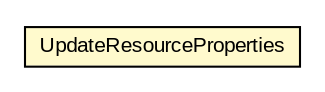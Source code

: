 #!/usr/local/bin/dot
#
# Class diagram 
# Generated by UMLGraph version R5_6-24-gf6e263 (http://www.umlgraph.org/)
#

digraph G {
	edge [fontname="arial",fontsize=10,labelfontname="arial",labelfontsize=10];
	node [fontname="arial",fontsize=10,shape=plaintext];
	nodesep=0.25;
	ranksep=0.5;
	// org.oasis_open.docs.wsrf.rp_2.UpdateResourceProperties
	c1275953 [label=<<table title="org.oasis_open.docs.wsrf.rp_2.UpdateResourceProperties" border="0" cellborder="1" cellspacing="0" cellpadding="2" port="p" bgcolor="lemonChiffon" href="./UpdateResourceProperties.html">
		<tr><td><table border="0" cellspacing="0" cellpadding="1">
<tr><td align="center" balign="center"> UpdateResourceProperties </td></tr>
		</table></td></tr>
		</table>>, URL="./UpdateResourceProperties.html", fontname="arial", fontcolor="black", fontsize=10.0];
}

